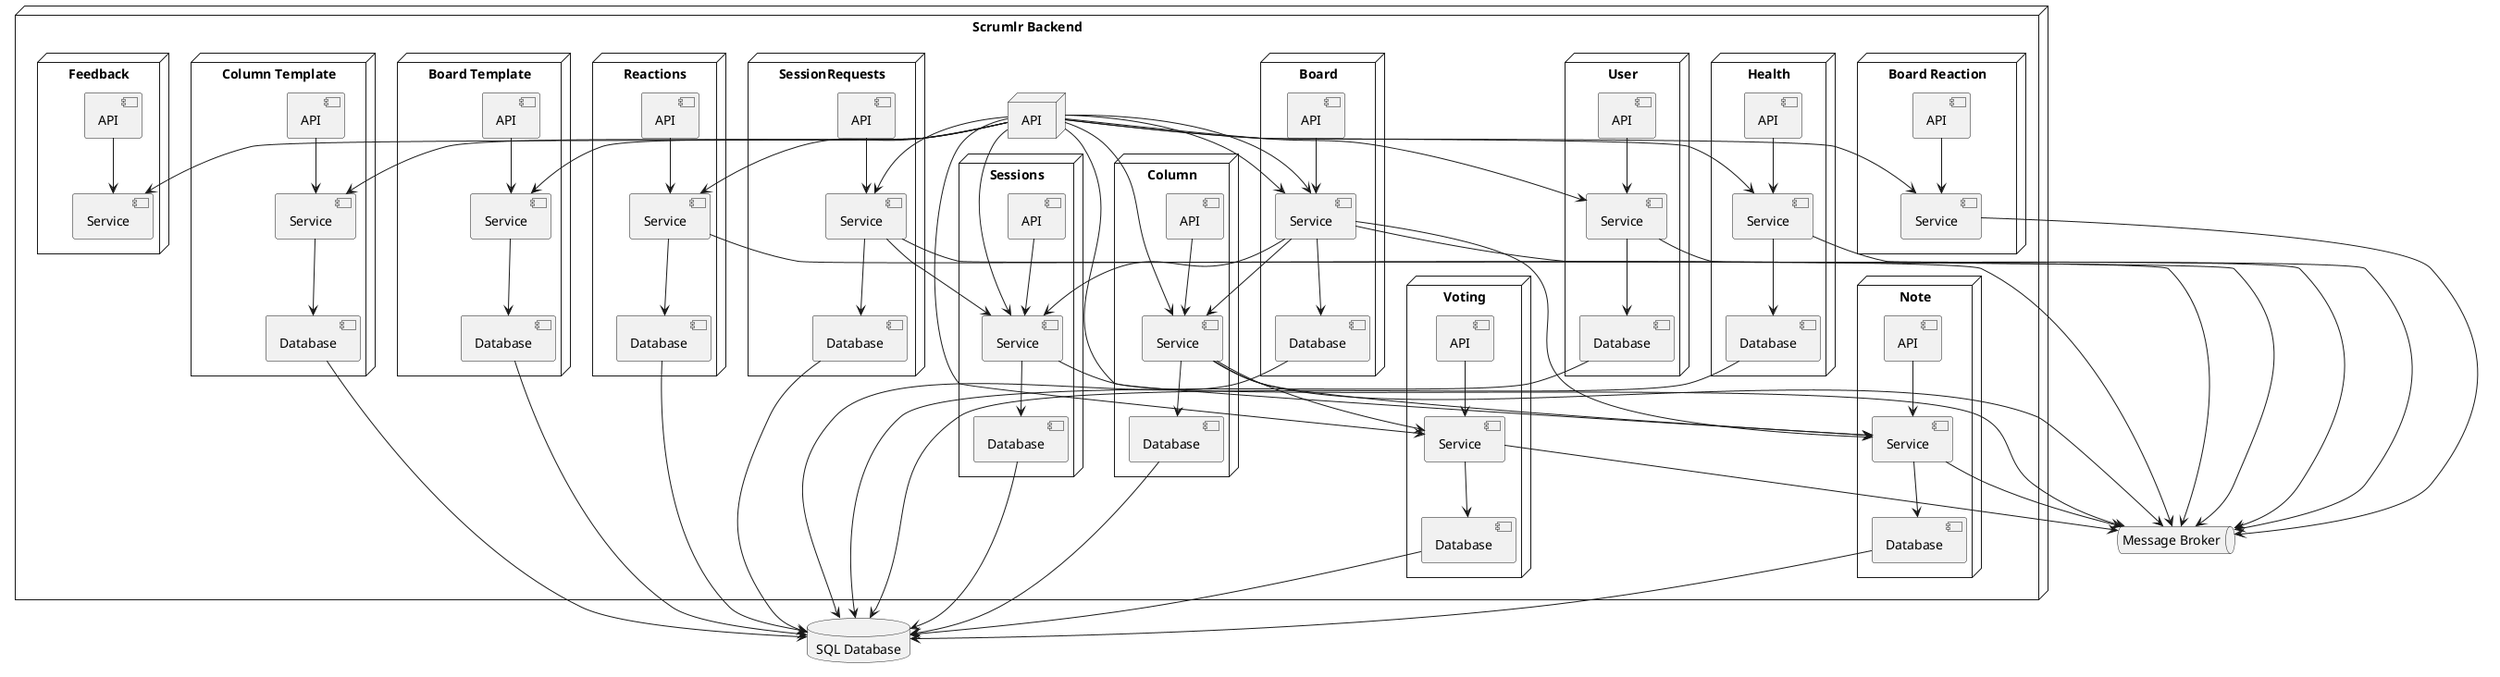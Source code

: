@startuml BackendPackages

node "Scrumlr Backend" {
    node "API" as API{
    }

    node "Reactions" {
        component API as ReactionsAPI
        component Service as ReactionsService
        component Database as ReactionsDB
    }

    node "Feedback" {
        component API as FeedbackAPI
        component Service as FeedbackService
    }

    node "Sessions" {
        component API as SessionAPI
        component Service as SessionService
        component Database as SessionDB
    }
    
    node "SessionRequests" {
        component API as SessionRequestAPI
        component Service as SessionRequestService
        component Database as SessionRequestDB
    }

    node "User" {
        component API as UserAPI
        component Service as UserService
        component Database as UserDB
    }

    node "Health" {
        component API as HealthAPI
        component Service as HealthService
        component Database as HealthDB
    }

    node "Note" {
        component API as NoteAPI
        component Service as NoteService
        component Database as NoteDB
    }

    node "Voting" {
        component API as VotingAPI
        component Service as VotingService
        component Database as VotingDB
    }

    node "Column" {
        component API as ColumnAPI
        component Service as ColumnService
        component Database as ColumnDB
    }

    node "Column Template" {
        component API as ColumnTemplateAPI
        component Service as ColumnTemplateService
        component Database as ColumnTemplateDB
    }

    node "Board" {
        component API as BoardAPI
        component Service as BoardService
        component Database as BoardDB
    }

    node "Board Template" {
        component API as BoardTemplateAPI
        component Service as BoardTemplateService
        component Database as BoardTemplateDB
    }

    node "Board Reaction" {
        component API as BoardReactionAPI
        component Service as BoardReactionService
    }
}

database "SQL Database" as db
queue "Message Broker" as nats

API --> SessionService
API --> SessionRequestService
API --> ReactionsService
API --> UserService
API --> FeedbackService
API --> HealthService
API --> NoteService
API --> VotingService
API --> BoardService
API --> ColumnService
API --> ColumnTemplateService
API --> BoardService
API --> BoardTemplateService
API --> BoardReactionService

SessionAPI --> SessionService
SessionService --> SessionDB
SessionService --> nats
SessionDB --> db

SessionRequestAPI --> SessionRequestService
SessionRequestService --> SessionRequestDB
SessionRequestService --> SessionService
SessionRequestService --> nats
SessionRequestDB --> db

ReactionsAPI --> ReactionsService
ReactionsService --> ReactionsDB
ReactionsService --> nats
ReactionsDB --> db

UserAPI --> UserService
UserService --> UserDB
UserService --> nats
UserDB --> db

FeedbackAPI --> FeedbackService

HealthAPI --> HealthService
HealthService --> HealthDB
HealthService --> nats
HealthDB --> db

NoteAPI --> NoteService
NoteService --> NoteDB
NoteService --> nats
NoteDB --> db

VotingAPI --> VotingService
VotingService --> VotingDB
VotingService --> nats
VotingDB --> db

ColumnAPI --> ColumnService
ColumnService --> ColumnDB
ColumnService --> NoteService
ColumnService --> VotingService
ColumnService --> nats
ColumnDB --> db

ColumnTemplateAPI --> ColumnTemplateService
ColumnTemplateService --> ColumnTemplateDB
ColumnTemplateDB --> db

BoardAPI --> BoardService
BoardService --> BoardDB
BoardService --> ColumnService
BoardService --> NoteService
BoardService --> SessionService
BoardService --> nats
BoardDB --> db

BoardTemplateAPI --> BoardTemplateService
BoardTemplateService --> BoardTemplateDB
BoardTemplateDB --> db

BoardReactionAPI --> BoardReactionService
BoardReactionService --> nats

@enduml